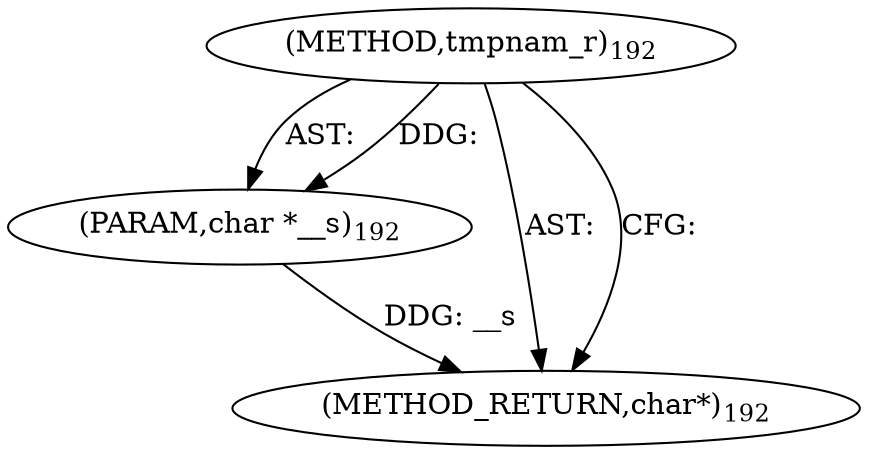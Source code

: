 digraph "tmpnam_r" {  
"2503" [label = <(METHOD,tmpnam_r)<SUB>192</SUB>> ]
"2504" [label = <(PARAM,char *__s)<SUB>192</SUB>> ]
"2505" [label = <(METHOD_RETURN,char*)<SUB>192</SUB>> ]
  "2503" -> "2504"  [ label = "AST: "] 
  "2503" -> "2505"  [ label = "AST: "] 
  "2503" -> "2505"  [ label = "CFG: "] 
  "2504" -> "2505"  [ label = "DDG: __s"] 
  "2503" -> "2504"  [ label = "DDG: "] 
}
